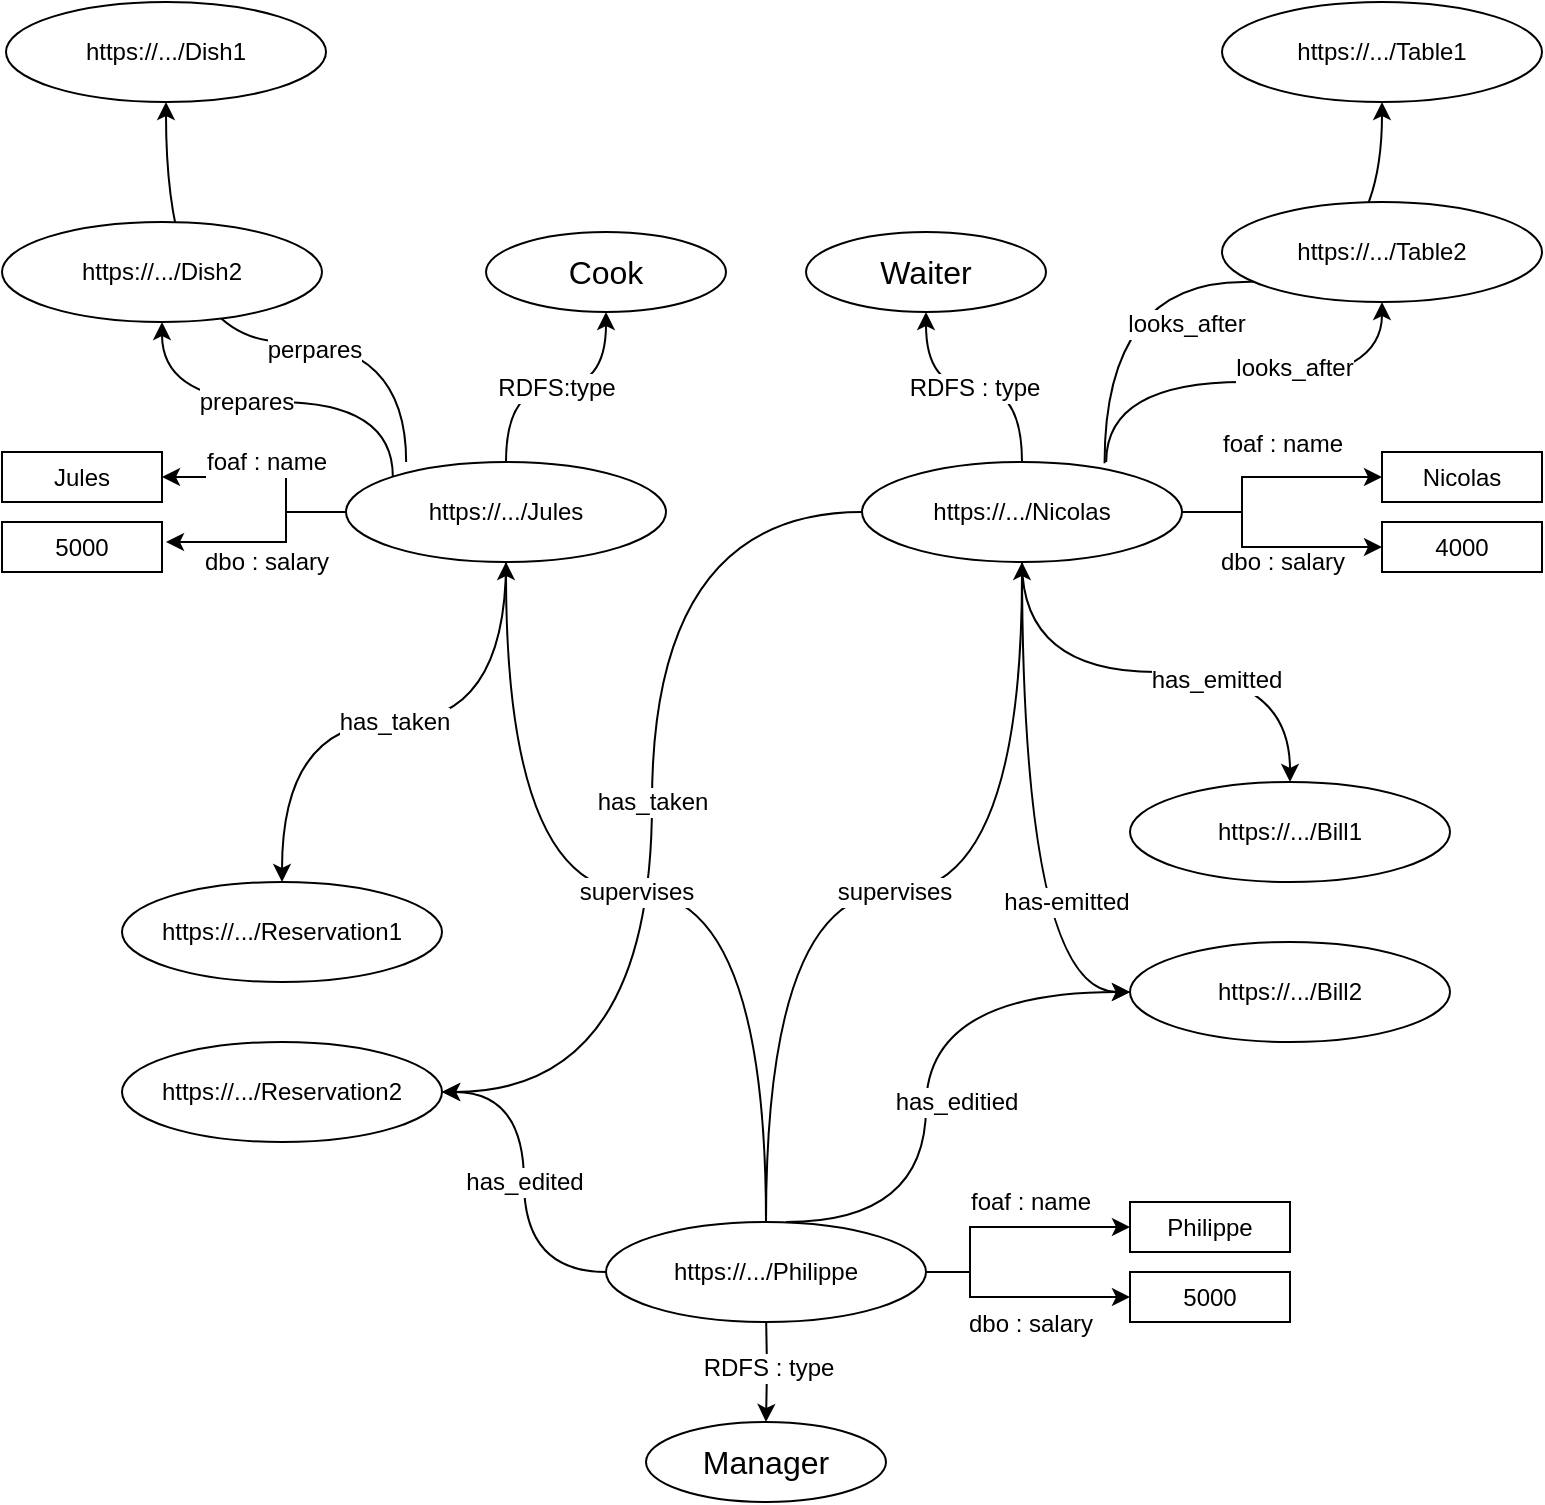 <mxfile version="13.0.9">
    <diagram id="6hGFLwfOUW9BJ-s0fimq" name="Page-1">
        <mxGraphModel dx="967" dy="681" grid="1" gridSize="10" guides="1" tooltips="1" connect="1" arrows="1" fold="1" page="1" pageScale="1" pageWidth="827" pageHeight="1169" math="0" shadow="0">
            <root>
                <mxCell id="0"/>
                <mxCell id="1" parent="0"/>
                <mxCell id="15" value="RDFS : type" style="edgeStyle=orthogonalEdgeStyle;orthogonalLoop=1;jettySize=auto;html=1;entryX=0.5;entryY=1;entryDx=0;entryDy=0;fontSize=12;curved=1;" edge="1" parent="1" source="3" target="10">
                    <mxGeometry relative="1" as="geometry"/>
                </mxCell>
                <mxCell id="21" value="foaf : name" style="edgeStyle=orthogonalEdgeStyle;rounded=0;orthogonalLoop=1;jettySize=auto;html=1;entryX=0;entryY=0.5;entryDx=0;entryDy=0;fontSize=12;" edge="1" parent="1" source="3" target="19">
                    <mxGeometry x="0.149" y="17" relative="1" as="geometry">
                        <Array as="points">
                            <mxPoint x="648" y="385"/>
                            <mxPoint x="648" y="367"/>
                        </Array>
                        <mxPoint as="offset"/>
                    </mxGeometry>
                </mxCell>
                <mxCell id="22" value="dbo : salary" style="edgeStyle=orthogonalEdgeStyle;rounded=0;orthogonalLoop=1;jettySize=auto;html=1;entryX=0;entryY=0.5;entryDx=0;entryDy=0;fontSize=12;" edge="1" parent="1" source="3" target="20">
                    <mxGeometry x="0.149" y="-7" relative="1" as="geometry">
                        <Array as="points">
                            <mxPoint x="648" y="385"/>
                            <mxPoint x="648" y="403"/>
                        </Array>
                        <mxPoint as="offset"/>
                    </mxGeometry>
                </mxCell>
                <mxCell id="34" value="has_taken" style="edgeStyle=orthogonalEdgeStyle;curved=1;orthogonalLoop=1;jettySize=auto;html=1;entryX=1;entryY=0.5;entryDx=0;entryDy=0;fontSize=12;" edge="1" parent="1" source="3" target="18">
                    <mxGeometry relative="1" as="geometry"/>
                </mxCell>
                <mxCell id="38" style="edgeStyle=orthogonalEdgeStyle;curved=1;orthogonalLoop=1;jettySize=auto;html=1;fontSize=12;" edge="1" parent="1" source="3" target="37">
                    <mxGeometry relative="1" as="geometry"/>
                </mxCell>
                <mxCell id="42" value="has_emitted" style="edgeLabel;html=1;align=center;verticalAlign=middle;resizable=0;points=[];fontSize=12;" vertex="1" connectable="0" parent="38">
                    <mxGeometry x="0.247" y="-4" relative="1" as="geometry">
                        <mxPoint as="offset"/>
                    </mxGeometry>
                </mxCell>
                <mxCell id="39" value="has-emitted" style="edgeStyle=orthogonalEdgeStyle;curved=1;orthogonalLoop=1;jettySize=auto;html=1;fontSize=12;entryX=0;entryY=0.5;entryDx=0;entryDy=0;" edge="1" parent="1" source="3" target="36">
                    <mxGeometry x="0.762" y="45" relative="1" as="geometry">
                        <mxPoint as="offset"/>
                    </mxGeometry>
                </mxCell>
                <mxCell id="47" style="edgeStyle=orthogonalEdgeStyle;curved=1;orthogonalLoop=1;jettySize=auto;html=1;entryX=0.5;entryY=1;entryDx=0;entryDy=0;fontSize=12;exitX=0.763;exitY=0;exitDx=0;exitDy=0;exitPerimeter=0;" edge="1" parent="1" source="3" target="46">
                    <mxGeometry relative="1" as="geometry"/>
                </mxCell>
                <mxCell id="50" value="looks_after" style="edgeLabel;html=1;align=center;verticalAlign=middle;resizable=0;points=[];fontSize=12;" vertex="1" connectable="0" parent="47">
                    <mxGeometry x="0.369" y="7" relative="1" as="geometry">
                        <mxPoint x="-15.65" as="offset"/>
                    </mxGeometry>
                </mxCell>
                <mxCell id="48" style="edgeStyle=orthogonalEdgeStyle;curved=1;orthogonalLoop=1;jettySize=auto;html=1;entryX=0.5;entryY=1;entryDx=0;entryDy=0;fontSize=12;exitX=0.758;exitY=0.013;exitDx=0;exitDy=0;exitPerimeter=0;" edge="1" parent="1" source="3" target="45">
                    <mxGeometry relative="1" as="geometry"/>
                </mxCell>
                <mxCell id="49" value="looks_after" style="edgeLabel;html=1;align=center;verticalAlign=middle;resizable=0;points=[];fontSize=12;" vertex="1" connectable="0" parent="48">
                    <mxGeometry x="-0.531" y="-22" relative="1" as="geometry">
                        <mxPoint x="18.66" y="5.21" as="offset"/>
                    </mxGeometry>
                </mxCell>
                <mxCell id="3" value="https://.../Nicolas" style="ellipse;whiteSpace=wrap;html=1;" vertex="1" parent="1">
                    <mxGeometry x="458" y="360" width="160" height="50" as="geometry"/>
                </mxCell>
                <mxCell id="14" value="RDFS : type" style="edgeStyle=orthogonalEdgeStyle;rounded=0;orthogonalLoop=1;jettySize=auto;html=1;entryX=0.5;entryY=0;entryDx=0;entryDy=0;fontSize=12;" edge="1" parent="1" target="11">
                    <mxGeometry relative="1" as="geometry">
                        <mxPoint x="410" y="785" as="sourcePoint"/>
                    </mxGeometry>
                </mxCell>
                <mxCell id="16" value="RDFS:type" style="edgeStyle=orthogonalEdgeStyle;orthogonalLoop=1;jettySize=auto;html=1;fontSize=12;curved=1;" edge="1" parent="1" source="6" target="9">
                    <mxGeometry relative="1" as="geometry"/>
                </mxCell>
                <mxCell id="25" value="foaf : name" style="edgeStyle=orthogonalEdgeStyle;rounded=0;orthogonalLoop=1;jettySize=auto;html=1;entryX=1;entryY=0.5;entryDx=0;entryDy=0;fontSize=12;" edge="1" parent="1">
                    <mxGeometry x="0.05" y="-8" relative="1" as="geometry">
                        <mxPoint x="200" y="385" as="sourcePoint"/>
                        <mxPoint x="108.0" y="367.5" as="targetPoint"/>
                        <Array as="points">
                            <mxPoint x="170" y="385"/>
                            <mxPoint x="170" y="367"/>
                        </Array>
                        <mxPoint as="offset"/>
                    </mxGeometry>
                </mxCell>
                <mxCell id="26" value="dbo : salary" style="edgeStyle=orthogonalEdgeStyle;rounded=0;orthogonalLoop=1;jettySize=auto;html=1;fontSize=12;" edge="1" parent="1" source="6">
                    <mxGeometry x="0.048" y="10" relative="1" as="geometry">
                        <mxPoint x="110" y="400" as="targetPoint"/>
                        <Array as="points">
                            <mxPoint x="170" y="385"/>
                            <mxPoint x="170" y="400"/>
                        </Array>
                        <mxPoint as="offset"/>
                    </mxGeometry>
                </mxCell>
                <mxCell id="33" value="has_taken" style="edgeStyle=orthogonalEdgeStyle;curved=1;orthogonalLoop=1;jettySize=auto;html=1;fontSize=12;" edge="1" parent="1" source="6" target="17">
                    <mxGeometry relative="1" as="geometry"/>
                </mxCell>
                <mxCell id="53" value="prepares" style="edgeStyle=orthogonalEdgeStyle;curved=1;orthogonalLoop=1;jettySize=auto;html=1;fontSize=12;exitX=0;exitY=0;exitDx=0;exitDy=0;" edge="1" parent="1" source="6" target="52">
                    <mxGeometry x="0.149" relative="1" as="geometry">
                        <Array as="points">
                            <mxPoint x="223" y="330"/>
                            <mxPoint x="108" y="330"/>
                        </Array>
                        <mxPoint as="offset"/>
                    </mxGeometry>
                </mxCell>
                <mxCell id="54" style="edgeStyle=orthogonalEdgeStyle;curved=1;orthogonalLoop=1;jettySize=auto;html=1;entryX=0.5;entryY=1;entryDx=0;entryDy=0;fontSize=12;exitX=0.188;exitY=0;exitDx=0;exitDy=0;exitPerimeter=0;" edge="1" parent="1" source="6" target="51">
                    <mxGeometry relative="1" as="geometry">
                        <Array as="points">
                            <mxPoint x="230" y="300"/>
                            <mxPoint x="110" y="300"/>
                        </Array>
                    </mxGeometry>
                </mxCell>
                <mxCell id="55" value="perpares" style="edgeLabel;html=1;align=center;verticalAlign=middle;resizable=0;points=[];fontSize=12;" vertex="1" connectable="0" parent="54">
                    <mxGeometry x="-0.289" y="4" relative="1" as="geometry">
                        <mxPoint as="offset"/>
                    </mxGeometry>
                </mxCell>
                <mxCell id="6" value="https://.../Jules" style="ellipse;whiteSpace=wrap;html=1;" vertex="1" parent="1">
                    <mxGeometry x="200" y="360" width="160" height="50" as="geometry"/>
                </mxCell>
                <mxCell id="29" value="foaf : name" style="edgeStyle=orthogonalEdgeStyle;rounded=0;orthogonalLoop=1;jettySize=auto;html=1;entryX=0;entryY=0.5;entryDx=0;entryDy=0;fontSize=12;" edge="1" parent="1" source="8" target="27">
                    <mxGeometry x="0.197" y="13" relative="1" as="geometry">
                        <Array as="points">
                            <mxPoint x="512" y="765"/>
                            <mxPoint x="512" y="743"/>
                        </Array>
                        <mxPoint as="offset"/>
                    </mxGeometry>
                </mxCell>
                <mxCell id="30" value="dbo : salary" style="edgeStyle=orthogonalEdgeStyle;rounded=0;orthogonalLoop=1;jettySize=auto;html=1;entryX=0;entryY=0.5;entryDx=0;entryDy=0;fontSize=12;" edge="1" parent="1" source="8" target="28">
                    <mxGeometry x="0.127" y="-13" relative="1" as="geometry">
                        <Array as="points">
                            <mxPoint x="512" y="765"/>
                            <mxPoint x="512" y="777"/>
                        </Array>
                        <mxPoint as="offset"/>
                    </mxGeometry>
                </mxCell>
                <mxCell id="31" value="supervises" style="edgeStyle=orthogonalEdgeStyle;orthogonalLoop=1;jettySize=auto;html=1;fontSize=12;curved=1;" edge="1" parent="1" source="8" target="3">
                    <mxGeometry relative="1" as="geometry"/>
                </mxCell>
                <mxCell id="32" value="supervises" style="edgeStyle=orthogonalEdgeStyle;curved=1;orthogonalLoop=1;jettySize=auto;html=1;entryX=0.5;entryY=1;entryDx=0;entryDy=0;fontSize=12;" edge="1" parent="1" source="8" target="6">
                    <mxGeometry relative="1" as="geometry"/>
                </mxCell>
                <mxCell id="35" value="has_edited" style="edgeStyle=orthogonalEdgeStyle;curved=1;orthogonalLoop=1;jettySize=auto;html=1;entryX=1;entryY=0.5;entryDx=0;entryDy=0;fontSize=12;" edge="1" parent="1" source="8" target="18">
                    <mxGeometry relative="1" as="geometry"/>
                </mxCell>
                <mxCell id="43" style="edgeStyle=orthogonalEdgeStyle;curved=1;orthogonalLoop=1;jettySize=auto;html=1;entryX=0;entryY=0.5;entryDx=0;entryDy=0;fontSize=12;" edge="1" parent="1" target="36">
                    <mxGeometry relative="1" as="geometry">
                        <mxPoint x="420" y="740" as="sourcePoint"/>
                        <Array as="points">
                            <mxPoint x="490" y="625"/>
                        </Array>
                    </mxGeometry>
                </mxCell>
                <mxCell id="44" value="has_editied" style="edgeLabel;html=1;align=center;verticalAlign=middle;resizable=0;points=[];fontSize=12;" vertex="1" connectable="0" parent="43">
                    <mxGeometry x="-0.226" y="-15" relative="1" as="geometry">
                        <mxPoint y="-19.53" as="offset"/>
                    </mxGeometry>
                </mxCell>
                <mxCell id="8" value="https://.../Philippe" style="ellipse;whiteSpace=wrap;html=1;" vertex="1" parent="1">
                    <mxGeometry x="330" y="740" width="160" height="50" as="geometry"/>
                </mxCell>
                <mxCell id="9" value="Cook" style="ellipse;whiteSpace=wrap;html=1;fontSize=16;" vertex="1" parent="1">
                    <mxGeometry x="270" y="245" width="120" height="40" as="geometry"/>
                </mxCell>
                <mxCell id="10" value="Waiter" style="ellipse;whiteSpace=wrap;html=1;fontSize=16;" vertex="1" parent="1">
                    <mxGeometry x="430" y="245" width="120" height="40" as="geometry"/>
                </mxCell>
                <mxCell id="11" value="Manager" style="ellipse;whiteSpace=wrap;html=1;fontSize=16;" vertex="1" parent="1">
                    <mxGeometry x="350" y="840" width="120" height="40" as="geometry"/>
                </mxCell>
                <mxCell id="17" value="https://.../Reservation1" style="ellipse;whiteSpace=wrap;html=1;" vertex="1" parent="1">
                    <mxGeometry x="88" y="570" width="160" height="50" as="geometry"/>
                </mxCell>
                <mxCell id="18" value="https://.../Reservation2" style="ellipse;whiteSpace=wrap;html=1;" vertex="1" parent="1">
                    <mxGeometry x="88" y="650" width="160" height="50" as="geometry"/>
                </mxCell>
                <mxCell id="19" value="Nicolas" style="rounded=0;whiteSpace=wrap;html=1;fontSize=12;" vertex="1" parent="1">
                    <mxGeometry x="718" y="355" width="80" height="25" as="geometry"/>
                </mxCell>
                <mxCell id="20" value="4000" style="rounded=0;whiteSpace=wrap;html=1;fontSize=12;" vertex="1" parent="1">
                    <mxGeometry x="718" y="390" width="80" height="25" as="geometry"/>
                </mxCell>
                <mxCell id="23" value="Jules" style="rounded=0;whiteSpace=wrap;html=1;fontSize=12;" vertex="1" parent="1">
                    <mxGeometry x="28" y="355" width="80" height="25" as="geometry"/>
                </mxCell>
                <mxCell id="24" value="5000" style="rounded=0;whiteSpace=wrap;html=1;fontSize=12;" vertex="1" parent="1">
                    <mxGeometry x="28" y="390" width="80" height="25" as="geometry"/>
                </mxCell>
                <mxCell id="27" value="Philippe" style="rounded=0;whiteSpace=wrap;html=1;fontSize=12;" vertex="1" parent="1">
                    <mxGeometry x="592" y="730" width="80" height="25" as="geometry"/>
                </mxCell>
                <mxCell id="28" value="5000" style="rounded=0;whiteSpace=wrap;html=1;fontSize=12;" vertex="1" parent="1">
                    <mxGeometry x="592" y="765" width="80" height="25" as="geometry"/>
                </mxCell>
                <mxCell id="36" value="https://.../Bill2" style="ellipse;whiteSpace=wrap;html=1;" vertex="1" parent="1">
                    <mxGeometry x="592" y="600" width="160" height="50" as="geometry"/>
                </mxCell>
                <mxCell id="37" value="https://.../Bill1" style="ellipse;whiteSpace=wrap;html=1;" vertex="1" parent="1">
                    <mxGeometry x="592" y="520" width="160" height="50" as="geometry"/>
                </mxCell>
                <mxCell id="45" value="https://.../Table1" style="ellipse;whiteSpace=wrap;html=1;" vertex="1" parent="1">
                    <mxGeometry x="638" y="130" width="160" height="50" as="geometry"/>
                </mxCell>
                <mxCell id="46" value="https://.../Table2" style="ellipse;whiteSpace=wrap;html=1;" vertex="1" parent="1">
                    <mxGeometry x="638" y="230" width="160" height="50" as="geometry"/>
                </mxCell>
                <mxCell id="51" value="https://.../Dish1" style="ellipse;whiteSpace=wrap;html=1;" vertex="1" parent="1">
                    <mxGeometry x="30" y="130" width="160" height="50" as="geometry"/>
                </mxCell>
                <mxCell id="52" value="https://.../Dish2" style="ellipse;whiteSpace=wrap;html=1;" vertex="1" parent="1">
                    <mxGeometry x="28" y="240" width="160" height="50" as="geometry"/>
                </mxCell>
            </root>
        </mxGraphModel>
    </diagram>
</mxfile>